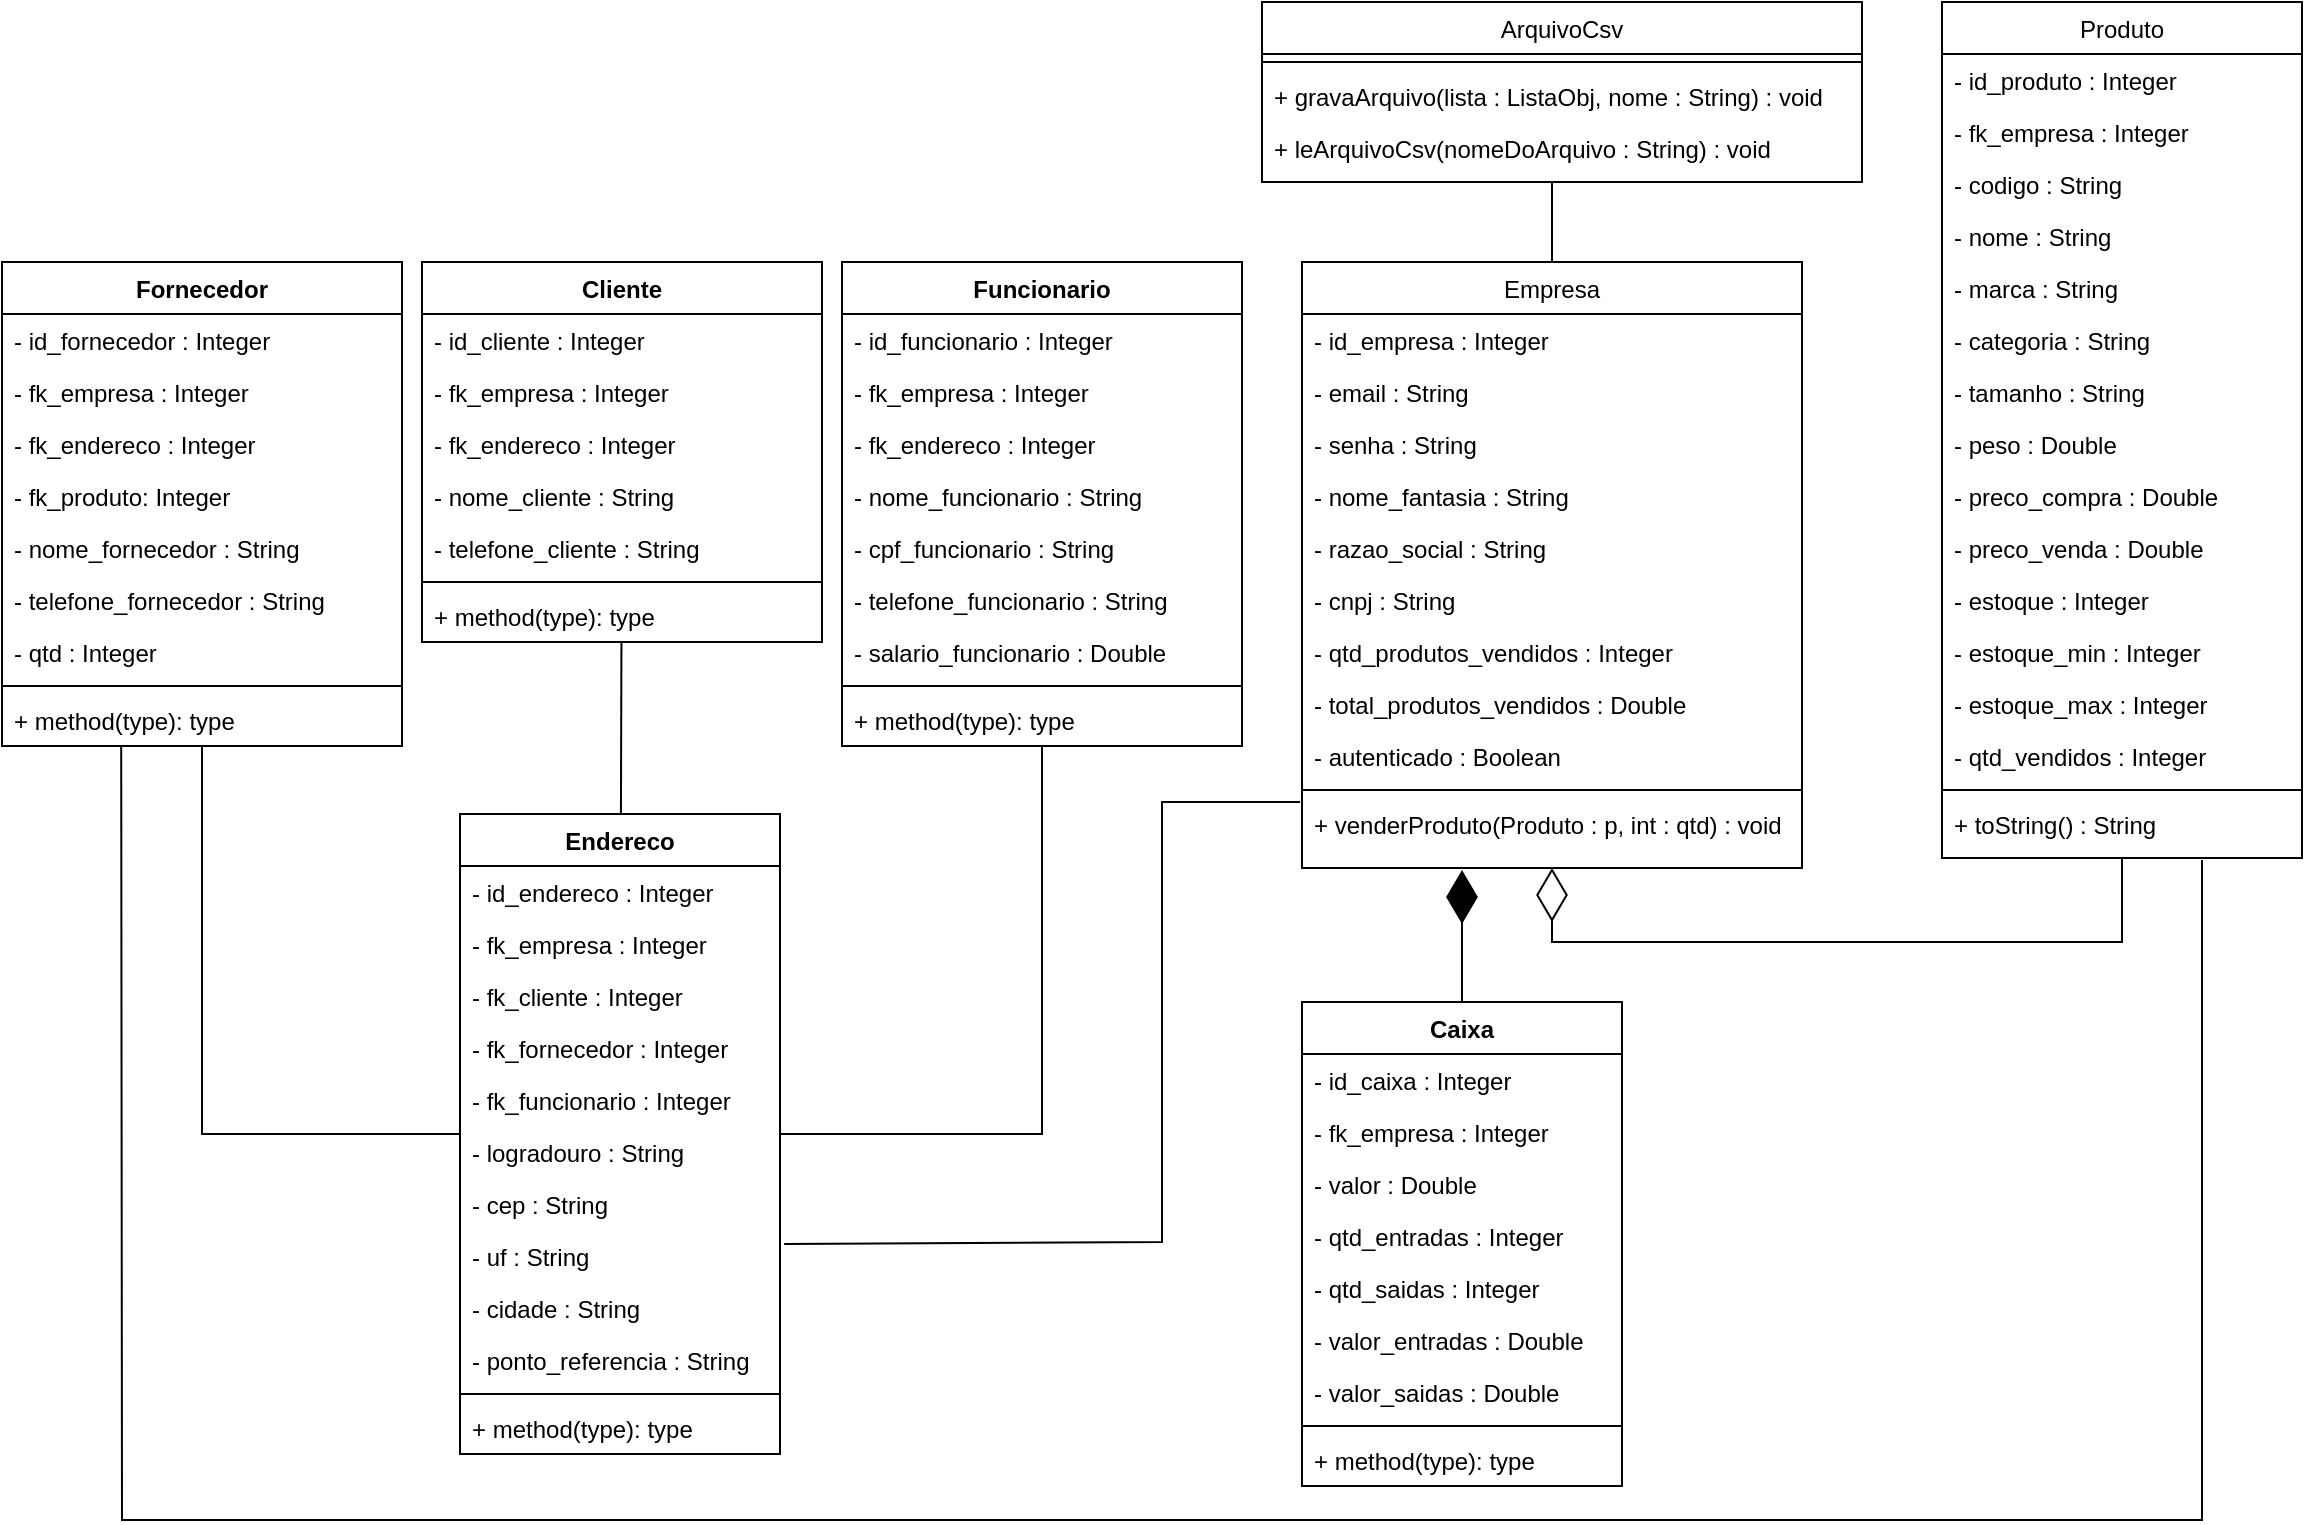 <mxfile version="16.6.5" type="device"><diagram name="UML" id="EKUmFW5c_yAjELdQzsbJ"><mxGraphModel dx="1896" dy="1133" grid="1" gridSize="10" guides="0" tooltips="0" connect="0" arrows="0" fold="1" page="0" pageScale="1" pageWidth="827" pageHeight="1169" background="none" math="0" shadow="0"><root><mxCell id="k848qCcSiJKZypkFZqZ_-0"/><mxCell id="k848qCcSiJKZypkFZqZ_-1" parent="k848qCcSiJKZypkFZqZ_-0"/><mxCell id="k848qCcSiJKZypkFZqZ_-58" value="Produto" style="swimlane;fontStyle=0;align=center;verticalAlign=top;childLayout=stackLayout;horizontal=1;startSize=26;horizontalStack=0;resizeParent=1;resizeLast=0;collapsible=1;marginBottom=0;rounded=0;shadow=0;strokeWidth=1;fillColor=default;" parent="k848qCcSiJKZypkFZqZ_-1" vertex="1"><mxGeometry x="630" y="-220" width="180" height="428" as="geometry"><mxRectangle x="350" y="280" width="160" height="26" as="alternateBounds"/></mxGeometry></mxCell><mxCell id="pGcEfY7BO_d9qdRAg3aY-0" value="- id_produto : Integer" style="text;align=left;verticalAlign=top;spacingLeft=4;spacingRight=4;overflow=hidden;rotatable=0;points=[[0,0.5],[1,0.5]];portConstraint=eastwest;" parent="k848qCcSiJKZypkFZqZ_-58" vertex="1"><mxGeometry y="26" width="180" height="26" as="geometry"/></mxCell><mxCell id="-T70q4M_hFbO5eru0yc7-9" value="- fk_empresa : Integer" style="text;align=left;verticalAlign=top;spacingLeft=4;spacingRight=4;overflow=hidden;rotatable=0;points=[[0,0.5],[1,0.5]];portConstraint=eastwest;" parent="k848qCcSiJKZypkFZqZ_-58" vertex="1"><mxGeometry y="52" width="180" height="26" as="geometry"/></mxCell><mxCell id="-T70q4M_hFbO5eru0yc7-10" value="- codigo : String" style="text;align=left;verticalAlign=top;spacingLeft=4;spacingRight=4;overflow=hidden;rotatable=0;points=[[0,0.5],[1,0.5]];portConstraint=eastwest;" parent="k848qCcSiJKZypkFZqZ_-58" vertex="1"><mxGeometry y="78" width="180" height="26" as="geometry"/></mxCell><mxCell id="k848qCcSiJKZypkFZqZ_-59" value="- nome : String" style="text;align=left;verticalAlign=top;spacingLeft=4;spacingRight=4;overflow=hidden;rotatable=0;points=[[0,0.5],[1,0.5]];portConstraint=eastwest;" parent="k848qCcSiJKZypkFZqZ_-58" vertex="1"><mxGeometry y="104" width="180" height="26" as="geometry"/></mxCell><mxCell id="-T70q4M_hFbO5eru0yc7-11" value="- marca : String" style="text;align=left;verticalAlign=top;spacingLeft=4;spacingRight=4;overflow=hidden;rotatable=0;points=[[0,0.5],[1,0.5]];portConstraint=eastwest;" parent="k848qCcSiJKZypkFZqZ_-58" vertex="1"><mxGeometry y="130" width="180" height="26" as="geometry"/></mxCell><mxCell id="pGcEfY7BO_d9qdRAg3aY-6" value="- categoria : String" style="text;align=left;verticalAlign=top;spacingLeft=4;spacingRight=4;overflow=hidden;rotatable=0;points=[[0,0.5],[1,0.5]];portConstraint=eastwest;rounded=0;shadow=0;html=0;" parent="k848qCcSiJKZypkFZqZ_-58" vertex="1"><mxGeometry y="156" width="180" height="26" as="geometry"/></mxCell><mxCell id="pGcEfY7BO_d9qdRAg3aY-7" value="- tamanho : String" style="text;align=left;verticalAlign=top;spacingLeft=4;spacingRight=4;overflow=hidden;rotatable=0;points=[[0,0.5],[1,0.5]];portConstraint=eastwest;rounded=0;shadow=0;html=0;" parent="k848qCcSiJKZypkFZqZ_-58" vertex="1"><mxGeometry y="182" width="180" height="26" as="geometry"/></mxCell><mxCell id="pGcEfY7BO_d9qdRAg3aY-9" value="- peso : Double" style="text;align=left;verticalAlign=top;spacingLeft=4;spacingRight=4;overflow=hidden;rotatable=0;points=[[0,0.5],[1,0.5]];portConstraint=eastwest;rounded=0;shadow=0;html=0;" parent="k848qCcSiJKZypkFZqZ_-58" vertex="1"><mxGeometry y="208" width="180" height="26" as="geometry"/></mxCell><mxCell id="k848qCcSiJKZypkFZqZ_-60" value="- preco_compra : Double" style="text;align=left;verticalAlign=top;spacingLeft=4;spacingRight=4;overflow=hidden;rotatable=0;points=[[0,0.5],[1,0.5]];portConstraint=eastwest;rounded=0;shadow=0;html=0;" parent="k848qCcSiJKZypkFZqZ_-58" vertex="1"><mxGeometry y="234" width="180" height="26" as="geometry"/></mxCell><mxCell id="-T70q4M_hFbO5eru0yc7-12" value="- preco_venda : Double" style="text;align=left;verticalAlign=top;spacingLeft=4;spacingRight=4;overflow=hidden;rotatable=0;points=[[0,0.5],[1,0.5]];portConstraint=eastwest;rounded=0;shadow=0;html=0;" parent="k848qCcSiJKZypkFZqZ_-58" vertex="1"><mxGeometry y="260" width="180" height="26" as="geometry"/></mxCell><mxCell id="k848qCcSiJKZypkFZqZ_-61" value="- estoque : Integer" style="text;align=left;verticalAlign=top;spacingLeft=4;spacingRight=4;overflow=hidden;rotatable=0;points=[[0,0.5],[1,0.5]];portConstraint=eastwest;rounded=0;shadow=0;html=0;" parent="k848qCcSiJKZypkFZqZ_-58" vertex="1"><mxGeometry y="286" width="180" height="26" as="geometry"/></mxCell><mxCell id="-T70q4M_hFbO5eru0yc7-14" value="- estoque_min : Integer" style="text;align=left;verticalAlign=top;spacingLeft=4;spacingRight=4;overflow=hidden;rotatable=0;points=[[0,0.5],[1,0.5]];portConstraint=eastwest;rounded=0;shadow=0;html=0;" parent="k848qCcSiJKZypkFZqZ_-58" vertex="1"><mxGeometry y="312" width="180" height="26" as="geometry"/></mxCell><mxCell id="-T70q4M_hFbO5eru0yc7-13" value="- estoque_max : Integer" style="text;align=left;verticalAlign=top;spacingLeft=4;spacingRight=4;overflow=hidden;rotatable=0;points=[[0,0.5],[1,0.5]];portConstraint=eastwest;rounded=0;shadow=0;html=0;" parent="k848qCcSiJKZypkFZqZ_-58" vertex="1"><mxGeometry y="338" width="180" height="26" as="geometry"/></mxCell><mxCell id="b13NuxPS47kE-BtJ4h8l-0" value="- qtd_vendidos : Integer" style="text;align=left;verticalAlign=top;spacingLeft=4;spacingRight=4;overflow=hidden;rotatable=0;points=[[0,0.5],[1,0.5]];portConstraint=eastwest;rounded=0;shadow=0;html=0;" parent="k848qCcSiJKZypkFZqZ_-58" vertex="1"><mxGeometry y="364" width="180" height="26" as="geometry"/></mxCell><mxCell id="k848qCcSiJKZypkFZqZ_-62" value="" style="line;html=1;strokeWidth=1;align=left;verticalAlign=middle;spacingTop=-1;spacingLeft=3;spacingRight=3;rotatable=0;labelPosition=right;points=[];portConstraint=eastwest;" parent="k848qCcSiJKZypkFZqZ_-58" vertex="1"><mxGeometry y="390" width="180" height="8" as="geometry"/></mxCell><mxCell id="k848qCcSiJKZypkFZqZ_-64" value="+ toString() : String" style="text;align=left;verticalAlign=top;spacingLeft=4;spacingRight=4;overflow=hidden;rotatable=0;points=[[0,0.5],[1,0.5]];portConstraint=eastwest;fontStyle=0" parent="k848qCcSiJKZypkFZqZ_-58" vertex="1"><mxGeometry y="398" width="180" height="26" as="geometry"/></mxCell><mxCell id="34mhaS4YJbHjuwxO8Yxl-11" value="" style="endArrow=diamondThin;endFill=0;endSize=24;html=1;rounded=0;" parent="k848qCcSiJKZypkFZqZ_-1" source="k848qCcSiJKZypkFZqZ_-58" target="E3c-6lIDWp7xGK2F3CV0-0" edge="1"><mxGeometry width="160" relative="1" as="geometry"><mxPoint x="120" y="320" as="sourcePoint"/><mxPoint x="120" y="234" as="targetPoint"/><Array as="points"><mxPoint x="720" y="250"/><mxPoint x="435" y="250"/></Array></mxGeometry></mxCell><mxCell id="E3c-6lIDWp7xGK2F3CV0-0" value="Empresa" style="swimlane;fontStyle=0;align=center;verticalAlign=top;childLayout=stackLayout;horizontal=1;startSize=26;horizontalStack=0;resizeParent=1;resizeLast=0;collapsible=1;marginBottom=0;rounded=0;shadow=0;strokeWidth=1;gradientColor=none;" parent="k848qCcSiJKZypkFZqZ_-1" vertex="1"><mxGeometry x="310" y="-90" width="250" height="303" as="geometry"><mxRectangle x="360" y="32" width="160" height="26" as="alternateBounds"/></mxGeometry></mxCell><mxCell id="QJZuZ3_sxWP9PTDOtrHe-0" value="- id_empresa : Integer" style="text;align=left;verticalAlign=top;spacingLeft=4;spacingRight=4;overflow=hidden;rotatable=0;points=[[0,0.5],[1,0.5]];portConstraint=eastwest;" parent="E3c-6lIDWp7xGK2F3CV0-0" vertex="1"><mxGeometry y="26" width="250" height="26" as="geometry"/></mxCell><mxCell id="-T70q4M_hFbO5eru0yc7-1" value="- email : String" style="text;align=left;verticalAlign=top;spacingLeft=4;spacingRight=4;overflow=hidden;rotatable=0;points=[[0,0.5],[1,0.5]];portConstraint=eastwest;" parent="E3c-6lIDWp7xGK2F3CV0-0" vertex="1"><mxGeometry y="52" width="250" height="26" as="geometry"/></mxCell><mxCell id="-T70q4M_hFbO5eru0yc7-0" value="- senha : String" style="text;align=left;verticalAlign=top;spacingLeft=4;spacingRight=4;overflow=hidden;rotatable=0;points=[[0,0.5],[1,0.5]];portConstraint=eastwest;" parent="E3c-6lIDWp7xGK2F3CV0-0" vertex="1"><mxGeometry y="78" width="250" height="26" as="geometry"/></mxCell><mxCell id="E3c-6lIDWp7xGK2F3CV0-1" value="- nome_fantasia : String" style="text;align=left;verticalAlign=top;spacingLeft=4;spacingRight=4;overflow=hidden;rotatable=0;points=[[0,0.5],[1,0.5]];portConstraint=eastwest;" parent="E3c-6lIDWp7xGK2F3CV0-0" vertex="1"><mxGeometry y="104" width="250" height="26" as="geometry"/></mxCell><mxCell id="-T70q4M_hFbO5eru0yc7-2" value="- razao_social : String" style="text;align=left;verticalAlign=top;spacingLeft=4;spacingRight=4;overflow=hidden;rotatable=0;points=[[0,0.5],[1,0.5]];portConstraint=eastwest;" parent="E3c-6lIDWp7xGK2F3CV0-0" vertex="1"><mxGeometry y="130" width="250" height="26" as="geometry"/></mxCell><mxCell id="E3c-6lIDWp7xGK2F3CV0-2" value="- cnpj : String" style="text;align=left;verticalAlign=top;spacingLeft=4;spacingRight=4;overflow=hidden;rotatable=0;points=[[0,0.5],[1,0.5]];portConstraint=eastwest;rounded=0;shadow=0;html=0;" parent="E3c-6lIDWp7xGK2F3CV0-0" vertex="1"><mxGeometry y="156" width="250" height="26" as="geometry"/></mxCell><mxCell id="E3c-6lIDWp7xGK2F3CV0-5" value="- qtd_produtos_vendidos : Integer" style="text;align=left;verticalAlign=top;spacingLeft=4;spacingRight=4;overflow=hidden;rotatable=0;points=[[0,0.5],[1,0.5]];portConstraint=eastwest;rounded=0;shadow=0;html=0;" parent="E3c-6lIDWp7xGK2F3CV0-0" vertex="1"><mxGeometry y="182" width="250" height="26" as="geometry"/></mxCell><mxCell id="E3c-6lIDWp7xGK2F3CV0-6" value="- total_produtos_vendidos : Double" style="text;align=left;verticalAlign=top;spacingLeft=4;spacingRight=4;overflow=hidden;rotatable=0;points=[[0,0.5],[1,0.5]];portConstraint=eastwest;rounded=0;shadow=0;html=0;" parent="E3c-6lIDWp7xGK2F3CV0-0" vertex="1"><mxGeometry y="208" width="250" height="26" as="geometry"/></mxCell><mxCell id="-T70q4M_hFbO5eru0yc7-8" value="- autenticado : Boolean" style="text;align=left;verticalAlign=top;spacingLeft=4;spacingRight=4;overflow=hidden;rotatable=0;points=[[0,0.5],[1,0.5]];portConstraint=eastwest;rounded=0;shadow=0;html=0;" parent="E3c-6lIDWp7xGK2F3CV0-0" vertex="1"><mxGeometry y="234" width="250" height="26" as="geometry"/></mxCell><mxCell id="E3c-6lIDWp7xGK2F3CV0-7" value="" style="line;html=1;strokeWidth=1;align=left;verticalAlign=middle;spacingTop=-1;spacingLeft=3;spacingRight=3;rotatable=0;labelPosition=right;points=[];portConstraint=eastwest;" parent="E3c-6lIDWp7xGK2F3CV0-0" vertex="1"><mxGeometry y="260" width="250" height="8" as="geometry"/></mxCell><mxCell id="E3c-6lIDWp7xGK2F3CV0-11" value="+ venderProduto(Produto : p, int : qtd) : void" style="text;align=left;verticalAlign=top;spacingLeft=4;spacingRight=4;overflow=hidden;rotatable=0;points=[[0,0.5],[1,0.5]];portConstraint=eastwest;" parent="E3c-6lIDWp7xGK2F3CV0-0" vertex="1"><mxGeometry y="268" width="250" height="26" as="geometry"/></mxCell><mxCell id="2lvsyLqcQMMuea5oWjIq-0" value="ArquivoCsv" style="swimlane;fontStyle=0;align=center;verticalAlign=top;childLayout=stackLayout;horizontal=1;startSize=26;horizontalStack=0;resizeParent=1;resizeLast=0;collapsible=1;marginBottom=0;rounded=0;shadow=0;strokeWidth=1;fillColor=default;" parent="k848qCcSiJKZypkFZqZ_-1" vertex="1"><mxGeometry x="290" y="-220" width="300" height="90" as="geometry"><mxRectangle x="290" y="-160" width="160" height="26" as="alternateBounds"/></mxGeometry></mxCell><mxCell id="2lvsyLqcQMMuea5oWjIq-4" value="" style="line;html=1;strokeWidth=1;align=left;verticalAlign=middle;spacingTop=-1;spacingLeft=3;spacingRight=3;rotatable=0;labelPosition=right;points=[];portConstraint=eastwest;" parent="2lvsyLqcQMMuea5oWjIq-0" vertex="1"><mxGeometry y="26" width="300" height="8" as="geometry"/></mxCell><mxCell id="2lvsyLqcQMMuea5oWjIq-5" value="+ gravaArquivo(lista : ListaObj, nome : String) : void" style="text;align=left;verticalAlign=top;spacingLeft=4;spacingRight=4;overflow=hidden;rotatable=0;points=[[0,0.5],[1,0.5]];portConstraint=eastwest;fontStyle=0" parent="2lvsyLqcQMMuea5oWjIq-0" vertex="1"><mxGeometry y="34" width="300" height="26" as="geometry"/></mxCell><mxCell id="2lvsyLqcQMMuea5oWjIq-10" value="+ leArquivoCsv(nomeDoArquivo : String) : void" style="text;align=left;verticalAlign=top;spacingLeft=4;spacingRight=4;overflow=hidden;rotatable=0;points=[[0,0.5],[1,0.5]];portConstraint=eastwest;fontStyle=0" parent="2lvsyLqcQMMuea5oWjIq-0" vertex="1"><mxGeometry y="60" width="300" height="26" as="geometry"/></mxCell><mxCell id="YaQNoTSEdCDxaExsWLH6-0" value="Fornecedor" style="swimlane;fontStyle=1;align=center;verticalAlign=top;childLayout=stackLayout;horizontal=1;startSize=26;horizontalStack=0;resizeParent=1;resizeParentMax=0;resizeLast=0;collapsible=1;marginBottom=0;" parent="k848qCcSiJKZypkFZqZ_-1" vertex="1"><mxGeometry x="-340" y="-90" width="200" height="242" as="geometry"/></mxCell><mxCell id="YaQNoTSEdCDxaExsWLH6-1" value="- id_fornecedor : Integer" style="text;strokeColor=none;fillColor=none;align=left;verticalAlign=top;spacingLeft=4;spacingRight=4;overflow=hidden;rotatable=0;points=[[0,0.5],[1,0.5]];portConstraint=eastwest;" parent="YaQNoTSEdCDxaExsWLH6-0" vertex="1"><mxGeometry y="26" width="200" height="26" as="geometry"/></mxCell><mxCell id="YaQNoTSEdCDxaExsWLH6-23" value="- fk_empresa : Integer" style="text;strokeColor=none;fillColor=none;align=left;verticalAlign=top;spacingLeft=4;spacingRight=4;overflow=hidden;rotatable=0;points=[[0,0.5],[1,0.5]];portConstraint=eastwest;" parent="YaQNoTSEdCDxaExsWLH6-0" vertex="1"><mxGeometry y="52" width="200" height="26" as="geometry"/></mxCell><mxCell id="YToZ4hOlPXGTkwD-m-dk-4" value="- fk_endereco : Integer" style="text;strokeColor=none;fillColor=none;align=left;verticalAlign=top;spacingLeft=4;spacingRight=4;overflow=hidden;rotatable=0;points=[[0,0.5],[1,0.5]];portConstraint=eastwest;" parent="YaQNoTSEdCDxaExsWLH6-0" vertex="1"><mxGeometry y="78" width="200" height="26" as="geometry"/></mxCell><mxCell id="YaQNoTSEdCDxaExsWLH6-19" value="- fk_produto: Integer" style="text;strokeColor=none;fillColor=none;align=left;verticalAlign=top;spacingLeft=4;spacingRight=4;overflow=hidden;rotatable=0;points=[[0,0.5],[1,0.5]];portConstraint=eastwest;" parent="YaQNoTSEdCDxaExsWLH6-0" vertex="1"><mxGeometry y="104" width="200" height="26" as="geometry"/></mxCell><mxCell id="YaQNoTSEdCDxaExsWLH6-22" value="- nome_fornecedor : String" style="text;strokeColor=none;fillColor=none;align=left;verticalAlign=top;spacingLeft=4;spacingRight=4;overflow=hidden;rotatable=0;points=[[0,0.5],[1,0.5]];portConstraint=eastwest;" parent="YaQNoTSEdCDxaExsWLH6-0" vertex="1"><mxGeometry y="130" width="200" height="26" as="geometry"/></mxCell><mxCell id="YaQNoTSEdCDxaExsWLH6-21" value="- telefone_fornecedor : String" style="text;strokeColor=none;fillColor=none;align=left;verticalAlign=top;spacingLeft=4;spacingRight=4;overflow=hidden;rotatable=0;points=[[0,0.5],[1,0.5]];portConstraint=eastwest;" parent="YaQNoTSEdCDxaExsWLH6-0" vertex="1"><mxGeometry y="156" width="200" height="26" as="geometry"/></mxCell><mxCell id="YaQNoTSEdCDxaExsWLH6-20" value="- qtd : Integer" style="text;strokeColor=none;fillColor=none;align=left;verticalAlign=top;spacingLeft=4;spacingRight=4;overflow=hidden;rotatable=0;points=[[0,0.5],[1,0.5]];portConstraint=eastwest;" parent="YaQNoTSEdCDxaExsWLH6-0" vertex="1"><mxGeometry y="182" width="200" height="26" as="geometry"/></mxCell><mxCell id="YaQNoTSEdCDxaExsWLH6-2" value="" style="line;strokeWidth=1;fillColor=none;align=left;verticalAlign=middle;spacingTop=-1;spacingLeft=3;spacingRight=3;rotatable=0;labelPosition=right;points=[];portConstraint=eastwest;" parent="YaQNoTSEdCDxaExsWLH6-0" vertex="1"><mxGeometry y="208" width="200" height="8" as="geometry"/></mxCell><mxCell id="YaQNoTSEdCDxaExsWLH6-3" value="+ method(type): type" style="text;strokeColor=none;fillColor=none;align=left;verticalAlign=top;spacingLeft=4;spacingRight=4;overflow=hidden;rotatable=0;points=[[0,0.5],[1,0.5]];portConstraint=eastwest;" parent="YaQNoTSEdCDxaExsWLH6-0" vertex="1"><mxGeometry y="216" width="200" height="26" as="geometry"/></mxCell><mxCell id="YaQNoTSEdCDxaExsWLH6-4" value="Endereco" style="swimlane;fontStyle=1;align=center;verticalAlign=top;childLayout=stackLayout;horizontal=1;startSize=26;horizontalStack=0;resizeParent=1;resizeParentMax=0;resizeLast=0;collapsible=1;marginBottom=0;" parent="k848qCcSiJKZypkFZqZ_-1" vertex="1"><mxGeometry x="-111" y="186" width="160" height="320" as="geometry"/></mxCell><mxCell id="YaQNoTSEdCDxaExsWLH6-5" value="- id_endereco : Integer" style="text;strokeColor=none;fillColor=none;align=left;verticalAlign=top;spacingLeft=4;spacingRight=4;overflow=hidden;rotatable=0;points=[[0,0.5],[1,0.5]];portConstraint=eastwest;" parent="YaQNoTSEdCDxaExsWLH6-4" vertex="1"><mxGeometry y="26" width="160" height="26" as="geometry"/></mxCell><mxCell id="YaQNoTSEdCDxaExsWLH6-39" value="- fk_empresa : Integer" style="text;strokeColor=none;fillColor=none;align=left;verticalAlign=top;spacingLeft=4;spacingRight=4;overflow=hidden;rotatable=0;points=[[0,0.5],[1,0.5]];portConstraint=eastwest;" parent="YaQNoTSEdCDxaExsWLH6-4" vertex="1"><mxGeometry y="52" width="160" height="26" as="geometry"/></mxCell><mxCell id="YaQNoTSEdCDxaExsWLH6-40" value="- fk_cliente : Integer" style="text;strokeColor=none;fillColor=none;align=left;verticalAlign=top;spacingLeft=4;spacingRight=4;overflow=hidden;rotatable=0;points=[[0,0.5],[1,0.5]];portConstraint=eastwest;" parent="YaQNoTSEdCDxaExsWLH6-4" vertex="1"><mxGeometry y="78" width="160" height="26" as="geometry"/></mxCell><mxCell id="YaQNoTSEdCDxaExsWLH6-42" value="- fk_fornecedor : Integer" style="text;strokeColor=none;fillColor=none;align=left;verticalAlign=top;spacingLeft=4;spacingRight=4;overflow=hidden;rotatable=0;points=[[0,0.5],[1,0.5]];portConstraint=eastwest;" parent="YaQNoTSEdCDxaExsWLH6-4" vertex="1"><mxGeometry y="104" width="160" height="26" as="geometry"/></mxCell><mxCell id="YaQNoTSEdCDxaExsWLH6-45" value="- fk_funcionario : Integer" style="text;strokeColor=none;fillColor=none;align=left;verticalAlign=top;spacingLeft=4;spacingRight=4;overflow=hidden;rotatable=0;points=[[0,0.5],[1,0.5]];portConstraint=eastwest;" parent="YaQNoTSEdCDxaExsWLH6-4" vertex="1"><mxGeometry y="130" width="160" height="26" as="geometry"/></mxCell><mxCell id="YaQNoTSEdCDxaExsWLH6-41" value="- logradouro : String" style="text;strokeColor=none;fillColor=none;align=left;verticalAlign=top;spacingLeft=4;spacingRight=4;overflow=hidden;rotatable=0;points=[[0,0.5],[1,0.5]];portConstraint=eastwest;" parent="YaQNoTSEdCDxaExsWLH6-4" vertex="1"><mxGeometry y="156" width="160" height="26" as="geometry"/></mxCell><mxCell id="YaQNoTSEdCDxaExsWLH6-46" value="- cep : String" style="text;strokeColor=none;fillColor=none;align=left;verticalAlign=top;spacingLeft=4;spacingRight=4;overflow=hidden;rotatable=0;points=[[0,0.5],[1,0.5]];portConstraint=eastwest;" parent="YaQNoTSEdCDxaExsWLH6-4" vertex="1"><mxGeometry y="182" width="160" height="26" as="geometry"/></mxCell><mxCell id="YaQNoTSEdCDxaExsWLH6-43" value="- uf : String" style="text;strokeColor=none;fillColor=none;align=left;verticalAlign=top;spacingLeft=4;spacingRight=4;overflow=hidden;rotatable=0;points=[[0,0.5],[1,0.5]];portConstraint=eastwest;" parent="YaQNoTSEdCDxaExsWLH6-4" vertex="1"><mxGeometry y="208" width="160" height="26" as="geometry"/></mxCell><mxCell id="YaQNoTSEdCDxaExsWLH6-44" value="- cidade : String" style="text;strokeColor=none;fillColor=none;align=left;verticalAlign=top;spacingLeft=4;spacingRight=4;overflow=hidden;rotatable=0;points=[[0,0.5],[1,0.5]];portConstraint=eastwest;" parent="YaQNoTSEdCDxaExsWLH6-4" vertex="1"><mxGeometry y="234" width="160" height="26" as="geometry"/></mxCell><mxCell id="YaQNoTSEdCDxaExsWLH6-47" value="- ponto_referencia : String" style="text;strokeColor=none;fillColor=none;align=left;verticalAlign=top;spacingLeft=4;spacingRight=4;overflow=hidden;rotatable=0;points=[[0,0.5],[1,0.5]];portConstraint=eastwest;" parent="YaQNoTSEdCDxaExsWLH6-4" vertex="1"><mxGeometry y="260" width="160" height="26" as="geometry"/></mxCell><mxCell id="YaQNoTSEdCDxaExsWLH6-6" value="" style="line;strokeWidth=1;fillColor=none;align=left;verticalAlign=middle;spacingTop=-1;spacingLeft=3;spacingRight=3;rotatable=0;labelPosition=right;points=[];portConstraint=eastwest;" parent="YaQNoTSEdCDxaExsWLH6-4" vertex="1"><mxGeometry y="286" width="160" height="8" as="geometry"/></mxCell><mxCell id="YaQNoTSEdCDxaExsWLH6-7" value="+ method(type): type" style="text;strokeColor=none;fillColor=none;align=left;verticalAlign=top;spacingLeft=4;spacingRight=4;overflow=hidden;rotatable=0;points=[[0,0.5],[1,0.5]];portConstraint=eastwest;" parent="YaQNoTSEdCDxaExsWLH6-4" vertex="1"><mxGeometry y="294" width="160" height="26" as="geometry"/></mxCell><mxCell id="YaQNoTSEdCDxaExsWLH6-8" value="Cliente" style="swimlane;fontStyle=1;align=center;verticalAlign=top;childLayout=stackLayout;horizontal=1;startSize=26;horizontalStack=0;resizeParent=1;resizeParentMax=0;resizeLast=0;collapsible=1;marginBottom=0;" parent="k848qCcSiJKZypkFZqZ_-1" vertex="1"><mxGeometry x="-130" y="-90" width="200" height="190" as="geometry"/></mxCell><mxCell id="YaQNoTSEdCDxaExsWLH6-9" value="- id_cliente : Integer" style="text;strokeColor=none;fillColor=none;align=left;verticalAlign=top;spacingLeft=4;spacingRight=4;overflow=hidden;rotatable=0;points=[[0,0.5],[1,0.5]];portConstraint=eastwest;" parent="YaQNoTSEdCDxaExsWLH6-8" vertex="1"><mxGeometry y="26" width="200" height="26" as="geometry"/></mxCell><mxCell id="YaQNoTSEdCDxaExsWLH6-18" value="- fk_empresa : Integer" style="text;strokeColor=none;fillColor=none;align=left;verticalAlign=top;spacingLeft=4;spacingRight=4;overflow=hidden;rotatable=0;points=[[0,0.5],[1,0.5]];portConstraint=eastwest;" parent="YaQNoTSEdCDxaExsWLH6-8" vertex="1"><mxGeometry y="52" width="200" height="26" as="geometry"/></mxCell><mxCell id="YToZ4hOlPXGTkwD-m-dk-5" value="- fk_endereco : Integer" style="text;strokeColor=none;fillColor=none;align=left;verticalAlign=top;spacingLeft=4;spacingRight=4;overflow=hidden;rotatable=0;points=[[0,0.5],[1,0.5]];portConstraint=eastwest;" parent="YaQNoTSEdCDxaExsWLH6-8" vertex="1"><mxGeometry y="78" width="200" height="26" as="geometry"/></mxCell><mxCell id="YaQNoTSEdCDxaExsWLH6-17" value="- nome_cliente : String" style="text;strokeColor=none;fillColor=none;align=left;verticalAlign=top;spacingLeft=4;spacingRight=4;overflow=hidden;rotatable=0;points=[[0,0.5],[1,0.5]];portConstraint=eastwest;" parent="YaQNoTSEdCDxaExsWLH6-8" vertex="1"><mxGeometry y="104" width="200" height="26" as="geometry"/></mxCell><mxCell id="YaQNoTSEdCDxaExsWLH6-16" value="- telefone_cliente : String" style="text;strokeColor=none;fillColor=none;align=left;verticalAlign=top;spacingLeft=4;spacingRight=4;overflow=hidden;rotatable=0;points=[[0,0.5],[1,0.5]];portConstraint=eastwest;" parent="YaQNoTSEdCDxaExsWLH6-8" vertex="1"><mxGeometry y="130" width="200" height="26" as="geometry"/></mxCell><mxCell id="YaQNoTSEdCDxaExsWLH6-10" value="" style="line;strokeWidth=1;fillColor=none;align=left;verticalAlign=middle;spacingTop=-1;spacingLeft=3;spacingRight=3;rotatable=0;labelPosition=right;points=[];portConstraint=eastwest;" parent="YaQNoTSEdCDxaExsWLH6-8" vertex="1"><mxGeometry y="156" width="200" height="8" as="geometry"/></mxCell><mxCell id="YaQNoTSEdCDxaExsWLH6-11" value="+ method(type): type" style="text;strokeColor=none;fillColor=none;align=left;verticalAlign=top;spacingLeft=4;spacingRight=4;overflow=hidden;rotatable=0;points=[[0,0.5],[1,0.5]];portConstraint=eastwest;" parent="YaQNoTSEdCDxaExsWLH6-8" vertex="1"><mxGeometry y="164" width="200" height="26" as="geometry"/></mxCell><mxCell id="YaQNoTSEdCDxaExsWLH6-12" value="Caixa" style="swimlane;fontStyle=1;align=center;verticalAlign=top;childLayout=stackLayout;horizontal=1;startSize=26;horizontalStack=0;resizeParent=1;resizeParentMax=0;resizeLast=0;collapsible=1;marginBottom=0;" parent="k848qCcSiJKZypkFZqZ_-1" vertex="1"><mxGeometry x="310" y="280" width="160" height="242" as="geometry"/></mxCell><mxCell id="YaQNoTSEdCDxaExsWLH6-13" value="- id_caixa : Integer" style="text;strokeColor=none;fillColor=none;align=left;verticalAlign=top;spacingLeft=4;spacingRight=4;overflow=hidden;rotatable=0;points=[[0,0.5],[1,0.5]];portConstraint=eastwest;" parent="YaQNoTSEdCDxaExsWLH6-12" vertex="1"><mxGeometry y="26" width="160" height="26" as="geometry"/></mxCell><mxCell id="YaQNoTSEdCDxaExsWLH6-29" value="- fk_empresa : Integer" style="text;strokeColor=none;fillColor=none;align=left;verticalAlign=top;spacingLeft=4;spacingRight=4;overflow=hidden;rotatable=0;points=[[0,0.5],[1,0.5]];portConstraint=eastwest;" parent="YaQNoTSEdCDxaExsWLH6-12" vertex="1"><mxGeometry y="52" width="160" height="26" as="geometry"/></mxCell><mxCell id="YaQNoTSEdCDxaExsWLH6-28" value="- valor : Double" style="text;strokeColor=none;fillColor=none;align=left;verticalAlign=top;spacingLeft=4;spacingRight=4;overflow=hidden;rotatable=0;points=[[0,0.5],[1,0.5]];portConstraint=eastwest;" parent="YaQNoTSEdCDxaExsWLH6-12" vertex="1"><mxGeometry y="78" width="160" height="26" as="geometry"/></mxCell><mxCell id="YaQNoTSEdCDxaExsWLH6-27" value="- qtd_entradas : Integer" style="text;strokeColor=none;fillColor=none;align=left;verticalAlign=top;spacingLeft=4;spacingRight=4;overflow=hidden;rotatable=0;points=[[0,0.5],[1,0.5]];portConstraint=eastwest;" parent="YaQNoTSEdCDxaExsWLH6-12" vertex="1"><mxGeometry y="104" width="160" height="26" as="geometry"/></mxCell><mxCell id="YaQNoTSEdCDxaExsWLH6-26" value="- qtd_saidas : Integer" style="text;strokeColor=none;fillColor=none;align=left;verticalAlign=top;spacingLeft=4;spacingRight=4;overflow=hidden;rotatable=0;points=[[0,0.5],[1,0.5]];portConstraint=eastwest;" parent="YaQNoTSEdCDxaExsWLH6-12" vertex="1"><mxGeometry y="130" width="160" height="26" as="geometry"/></mxCell><mxCell id="YaQNoTSEdCDxaExsWLH6-25" value="- valor_entradas : Double" style="text;strokeColor=none;fillColor=none;align=left;verticalAlign=top;spacingLeft=4;spacingRight=4;overflow=hidden;rotatable=0;points=[[0,0.5],[1,0.5]];portConstraint=eastwest;" parent="YaQNoTSEdCDxaExsWLH6-12" vertex="1"><mxGeometry y="156" width="160" height="26" as="geometry"/></mxCell><mxCell id="YaQNoTSEdCDxaExsWLH6-24" value="- valor_saidas : Double" style="text;strokeColor=none;fillColor=none;align=left;verticalAlign=top;spacingLeft=4;spacingRight=4;overflow=hidden;rotatable=0;points=[[0,0.5],[1,0.5]];portConstraint=eastwest;" parent="YaQNoTSEdCDxaExsWLH6-12" vertex="1"><mxGeometry y="182" width="160" height="26" as="geometry"/></mxCell><mxCell id="YaQNoTSEdCDxaExsWLH6-14" value="" style="line;strokeWidth=1;fillColor=none;align=left;verticalAlign=middle;spacingTop=-1;spacingLeft=3;spacingRight=3;rotatable=0;labelPosition=right;points=[];portConstraint=eastwest;" parent="YaQNoTSEdCDxaExsWLH6-12" vertex="1"><mxGeometry y="208" width="160" height="8" as="geometry"/></mxCell><mxCell id="YaQNoTSEdCDxaExsWLH6-15" value="+ method(type): type" style="text;strokeColor=none;fillColor=none;align=left;verticalAlign=top;spacingLeft=4;spacingRight=4;overflow=hidden;rotatable=0;points=[[0,0.5],[1,0.5]];portConstraint=eastwest;" parent="YaQNoTSEdCDxaExsWLH6-12" vertex="1"><mxGeometry y="216" width="160" height="26" as="geometry"/></mxCell><mxCell id="YaQNoTSEdCDxaExsWLH6-30" value="Funcionario" style="swimlane;fontStyle=1;align=center;verticalAlign=top;childLayout=stackLayout;horizontal=1;startSize=26;horizontalStack=0;resizeParent=1;resizeParentMax=0;resizeLast=0;collapsible=1;marginBottom=0;" parent="k848qCcSiJKZypkFZqZ_-1" vertex="1"><mxGeometry x="80" y="-90" width="200" height="242" as="geometry"/></mxCell><mxCell id="YaQNoTSEdCDxaExsWLH6-31" value="- id_funcionario : Integer" style="text;strokeColor=none;fillColor=none;align=left;verticalAlign=top;spacingLeft=4;spacingRight=4;overflow=hidden;rotatable=0;points=[[0,0.5],[1,0.5]];portConstraint=eastwest;" parent="YaQNoTSEdCDxaExsWLH6-30" vertex="1"><mxGeometry y="26" width="200" height="26" as="geometry"/></mxCell><mxCell id="YaQNoTSEdCDxaExsWLH6-38" value="- fk_empresa : Integer" style="text;strokeColor=none;fillColor=none;align=left;verticalAlign=top;spacingLeft=4;spacingRight=4;overflow=hidden;rotatable=0;points=[[0,0.5],[1,0.5]];portConstraint=eastwest;" parent="YaQNoTSEdCDxaExsWLH6-30" vertex="1"><mxGeometry y="52" width="200" height="26" as="geometry"/></mxCell><mxCell id="YToZ4hOlPXGTkwD-m-dk-6" value="- fk_endereco : Integer" style="text;strokeColor=none;fillColor=none;align=left;verticalAlign=top;spacingLeft=4;spacingRight=4;overflow=hidden;rotatable=0;points=[[0,0.5],[1,0.5]];portConstraint=eastwest;" parent="YaQNoTSEdCDxaExsWLH6-30" vertex="1"><mxGeometry y="78" width="200" height="26" as="geometry"/></mxCell><mxCell id="YaQNoTSEdCDxaExsWLH6-37" value="- nome_funcionario : String" style="text;strokeColor=none;fillColor=none;align=left;verticalAlign=top;spacingLeft=4;spacingRight=4;overflow=hidden;rotatable=0;points=[[0,0.5],[1,0.5]];portConstraint=eastwest;" parent="YaQNoTSEdCDxaExsWLH6-30" vertex="1"><mxGeometry y="104" width="200" height="26" as="geometry"/></mxCell><mxCell id="YaQNoTSEdCDxaExsWLH6-36" value="- cpf_funcionario : String" style="text;strokeColor=none;fillColor=none;align=left;verticalAlign=top;spacingLeft=4;spacingRight=4;overflow=hidden;rotatable=0;points=[[0,0.5],[1,0.5]];portConstraint=eastwest;" parent="YaQNoTSEdCDxaExsWLH6-30" vertex="1"><mxGeometry y="130" width="200" height="26" as="geometry"/></mxCell><mxCell id="YaQNoTSEdCDxaExsWLH6-35" value="- telefone_funcionario : String" style="text;strokeColor=none;fillColor=none;align=left;verticalAlign=top;spacingLeft=4;spacingRight=4;overflow=hidden;rotatable=0;points=[[0,0.5],[1,0.5]];portConstraint=eastwest;" parent="YaQNoTSEdCDxaExsWLH6-30" vertex="1"><mxGeometry y="156" width="200" height="26" as="geometry"/></mxCell><mxCell id="YaQNoTSEdCDxaExsWLH6-34" value="- salario_funcionario : Double" style="text;strokeColor=none;fillColor=none;align=left;verticalAlign=top;spacingLeft=4;spacingRight=4;overflow=hidden;rotatable=0;points=[[0,0.5],[1,0.5]];portConstraint=eastwest;" parent="YaQNoTSEdCDxaExsWLH6-30" vertex="1"><mxGeometry y="182" width="200" height="26" as="geometry"/></mxCell><mxCell id="YaQNoTSEdCDxaExsWLH6-32" value="" style="line;strokeWidth=1;fillColor=none;align=left;verticalAlign=middle;spacingTop=-1;spacingLeft=3;spacingRight=3;rotatable=0;labelPosition=right;points=[];portConstraint=eastwest;" parent="YaQNoTSEdCDxaExsWLH6-30" vertex="1"><mxGeometry y="208" width="200" height="8" as="geometry"/></mxCell><mxCell id="YaQNoTSEdCDxaExsWLH6-33" value="+ method(type): type" style="text;strokeColor=none;fillColor=none;align=left;verticalAlign=top;spacingLeft=4;spacingRight=4;overflow=hidden;rotatable=0;points=[[0,0.5],[1,0.5]];portConstraint=eastwest;" parent="YaQNoTSEdCDxaExsWLH6-30" vertex="1"><mxGeometry y="216" width="200" height="26" as="geometry"/></mxCell><mxCell id="5g_-DJtYDmGn9CBbv15w-1" value="" style="endArrow=none;html=1;rounded=0;" parent="k848qCcSiJKZypkFZqZ_-1" source="E3c-6lIDWp7xGK2F3CV0-0" edge="1"><mxGeometry width="50" height="50" relative="1" as="geometry"><mxPoint x="430" y="-100" as="sourcePoint"/><mxPoint x="435" y="-130" as="targetPoint"/></mxGeometry></mxCell><mxCell id="5g_-DJtYDmGn9CBbv15w-4" value="" style="endArrow=diamondThin;endFill=1;endSize=24;html=1;rounded=0;" parent="k848qCcSiJKZypkFZqZ_-1" edge="1"><mxGeometry width="160" relative="1" as="geometry"><mxPoint x="390" y="280" as="sourcePoint"/><mxPoint x="390" y="214" as="targetPoint"/></mxGeometry></mxCell><mxCell id="YToZ4hOlPXGTkwD-m-dk-0" value="" style="endArrow=none;html=1;rounded=0;" parent="k848qCcSiJKZypkFZqZ_-1" source="YaQNoTSEdCDxaExsWLH6-4" target="YaQNoTSEdCDxaExsWLH6-8" edge="1"><mxGeometry width="50" height="50" relative="1" as="geometry"><mxPoint x="210" y="196" as="sourcePoint"/><mxPoint x="260" y="146" as="targetPoint"/></mxGeometry></mxCell><mxCell id="YToZ4hOlPXGTkwD-m-dk-1" value="" style="endArrow=none;html=1;rounded=0;" parent="k848qCcSiJKZypkFZqZ_-1" source="YaQNoTSEdCDxaExsWLH6-4" target="YaQNoTSEdCDxaExsWLH6-30" edge="1"><mxGeometry width="50" height="50" relative="1" as="geometry"><mxPoint x="220" y="206" as="sourcePoint"/><mxPoint x="270" y="156" as="targetPoint"/><Array as="points"><mxPoint x="180" y="346"/></Array></mxGeometry></mxCell><mxCell id="YToZ4hOlPXGTkwD-m-dk-2" value="" style="endArrow=none;html=1;rounded=0;" parent="k848qCcSiJKZypkFZqZ_-1" source="YaQNoTSEdCDxaExsWLH6-4" target="YaQNoTSEdCDxaExsWLH6-0" edge="1"><mxGeometry width="50" height="50" relative="1" as="geometry"><mxPoint x="230" y="216" as="sourcePoint"/><mxPoint x="280" y="166" as="targetPoint"/><Array as="points"><mxPoint x="-240" y="346"/></Array></mxGeometry></mxCell><mxCell id="YToZ4hOlPXGTkwD-m-dk-3" value="" style="endArrow=none;html=1;rounded=0;entryX=-0.004;entryY=0.077;entryDx=0;entryDy=0;entryPerimeter=0;exitX=1.013;exitY=0.269;exitDx=0;exitDy=0;exitPerimeter=0;" parent="k848qCcSiJKZypkFZqZ_-1" source="YaQNoTSEdCDxaExsWLH6-43" target="E3c-6lIDWp7xGK2F3CV0-11" edge="1"><mxGeometry width="50" height="50" relative="1" as="geometry"><mxPoint x="50" y="400" as="sourcePoint"/><mxPoint x="290" y="176" as="targetPoint"/><Array as="points"><mxPoint x="240" y="400"/><mxPoint x="240" y="180"/></Array></mxGeometry></mxCell><mxCell id="zv_k2JwyHHvpxRCZgYcl-0" value="" style="endArrow=none;html=1;rounded=0;entryX=0.298;entryY=1.051;entryDx=0;entryDy=0;entryPerimeter=0;" edge="1" parent="k848qCcSiJKZypkFZqZ_-1"><mxGeometry width="50" height="50" relative="1" as="geometry"><mxPoint x="760" y="209" as="sourcePoint"/><mxPoint x="-280.4" y="152.326" as="targetPoint"/><Array as="points"><mxPoint x="760" y="539"/><mxPoint x="-280" y="539"/></Array></mxGeometry></mxCell></root></mxGraphModel></diagram></mxfile>